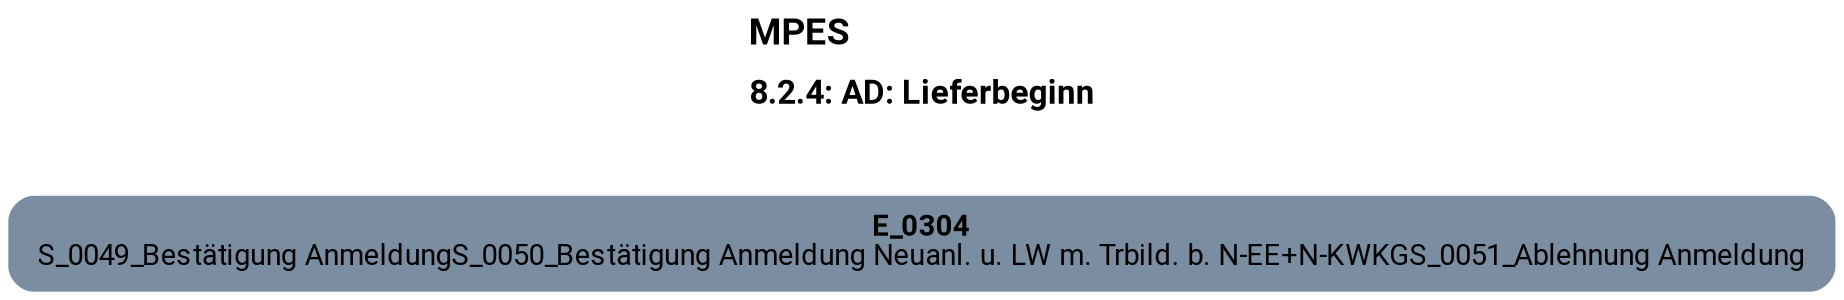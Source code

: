 digraph D {
    labelloc="t";
    label=<<B><FONT POINT-SIZE="18">MPES</FONT></B><BR align="left"/><BR/><B><FONT POINT-SIZE="16">8.2.4: AD: Lieferbeginn</FONT></B><BR align="left"/><BR/><BR/><BR/>>;
    ratio="compress";
    concentrate=true;
    pack=true;
    rankdir=TB;
    packmode="array";
    size="20,20";
    fontsize=12;
    "Empty" [margin="0.2,0.12", shape=box, style="filled,rounded", penwidth=0.0, fillcolor="#7a8da1", label=<<B>E_0304</B><BR align="center"/><FONT>S_0049_Bestätigung Anmeldung
S_0050_Bestätigung Anmeldung Neuanl. u. LW m. Trbild. b. N-EE+N-KWKG
S_0051_Ablehnung Anmeldung</FONT><BR align="center"/>>, fontname="Roboto, sans-serif"];


    bgcolor="transparent";
fontname="Roboto, sans-serif";
}
